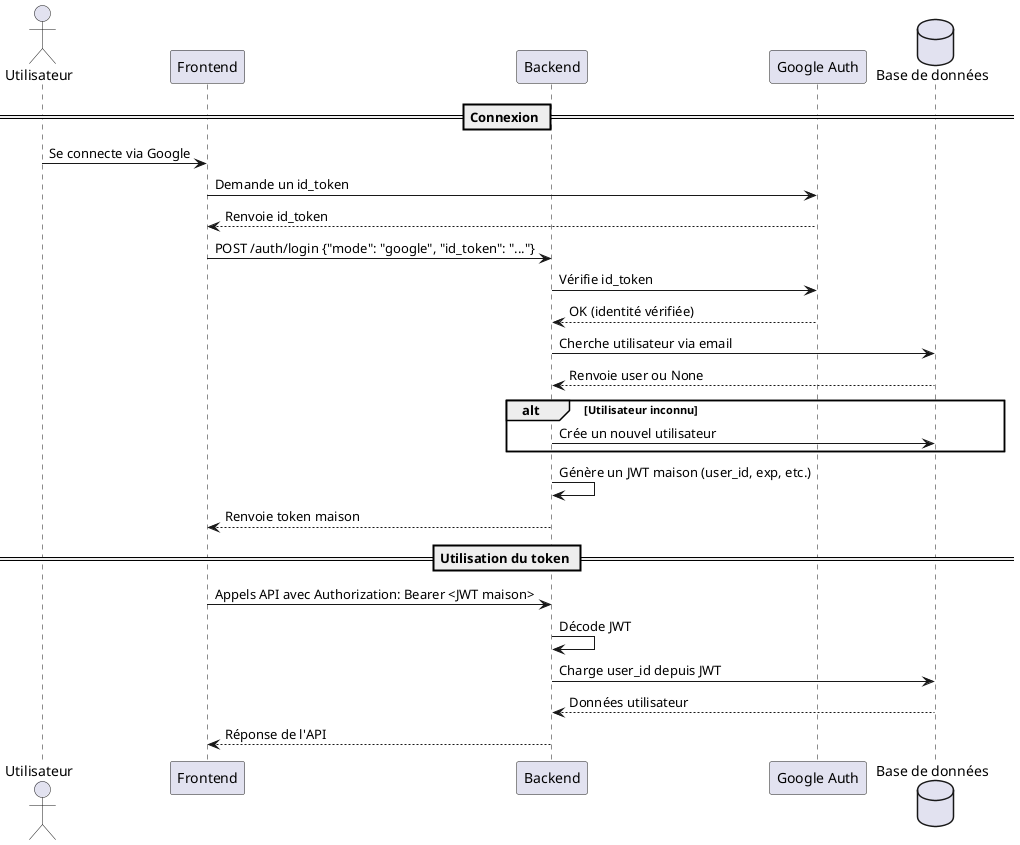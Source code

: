 @startuml
actor Utilisateur as User
participant "Frontend" as FE
participant "Backend" as BE
participant "Google Auth" as Google
database "Base de données" as DB

== Connexion ==

User -> FE : Se connecte via Google
FE -> Google : Demande un id_token
Google --> FE : Renvoie id_token

FE -> BE : POST /auth/login {"mode": "google", "id_token": "..."}

BE -> Google : Vérifie id_token
Google --> BE : OK (identité vérifiée)

BE -> DB : Cherche utilisateur via email
DB --> BE : Renvoie user ou None

alt Utilisateur inconnu
    BE -> DB : Crée un nouvel utilisateur
end

BE -> BE : Génère un JWT maison (user_id, exp, etc.)
BE --> FE : Renvoie token maison

== Utilisation du token ==

FE -> BE : Appels API avec Authorization: Bearer <JWT maison>
BE -> BE : Décode JWT
BE -> DB : Charge user_id depuis JWT
DB --> BE : Données utilisateur
BE --> FE : Réponse de l'API
@enduml